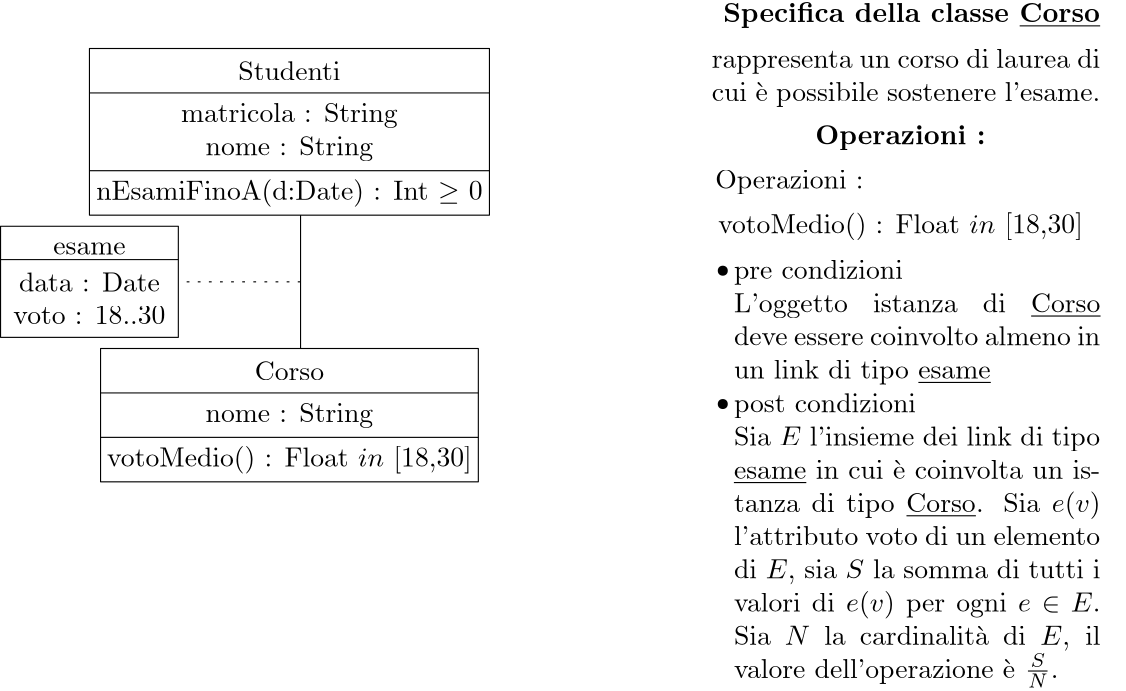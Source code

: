 <?xml version="1.0"?>
<!DOCTYPE ipe SYSTEM "ipe.dtd">
<ipe version="70218" creator="Ipe 7.2.28">
<info created="D:20240311171202" modified="D:20240311205340"/>
<ipestyle name="basic">
<symbol name="arrow/arc(spx)">
<path stroke="sym-stroke" fill="sym-stroke" pen="sym-pen">
0 0 m
-1 0.333 l
-1 -0.333 l
h
</path>
</symbol>
<symbol name="arrow/farc(spx)">
<path stroke="sym-stroke" fill="white" pen="sym-pen">
0 0 m
-1 0.333 l
-1 -0.333 l
h
</path>
</symbol>
<symbol name="arrow/ptarc(spx)">
<path stroke="sym-stroke" fill="sym-stroke" pen="sym-pen">
0 0 m
-1 0.333 l
-0.8 0 l
-1 -0.333 l
h
</path>
</symbol>
<symbol name="arrow/fptarc(spx)">
<path stroke="sym-stroke" fill="white" pen="sym-pen">
0 0 m
-1 0.333 l
-0.8 0 l
-1 -0.333 l
h
</path>
</symbol>
<symbol name="mark/circle(sx)" transformations="translations">
<path fill="sym-stroke">
0.6 0 0 0.6 0 0 e
0.4 0 0 0.4 0 0 e
</path>
</symbol>
<symbol name="mark/disk(sx)" transformations="translations">
<path fill="sym-stroke">
0.6 0 0 0.6 0 0 e
</path>
</symbol>
<symbol name="mark/fdisk(sfx)" transformations="translations">
<group>
<path fill="sym-fill">
0.5 0 0 0.5 0 0 e
</path>
<path fill="sym-stroke" fillrule="eofill">
0.6 0 0 0.6 0 0 e
0.4 0 0 0.4 0 0 e
</path>
</group>
</symbol>
<symbol name="mark/box(sx)" transformations="translations">
<path fill="sym-stroke" fillrule="eofill">
-0.6 -0.6 m
0.6 -0.6 l
0.6 0.6 l
-0.6 0.6 l
h
-0.4 -0.4 m
0.4 -0.4 l
0.4 0.4 l
-0.4 0.4 l
h
</path>
</symbol>
<symbol name="mark/square(sx)" transformations="translations">
<path fill="sym-stroke">
-0.6 -0.6 m
0.6 -0.6 l
0.6 0.6 l
-0.6 0.6 l
h
</path>
</symbol>
<symbol name="mark/fsquare(sfx)" transformations="translations">
<group>
<path fill="sym-fill">
-0.5 -0.5 m
0.5 -0.5 l
0.5 0.5 l
-0.5 0.5 l
h
</path>
<path fill="sym-stroke" fillrule="eofill">
-0.6 -0.6 m
0.6 -0.6 l
0.6 0.6 l
-0.6 0.6 l
h
-0.4 -0.4 m
0.4 -0.4 l
0.4 0.4 l
-0.4 0.4 l
h
</path>
</group>
</symbol>
<symbol name="mark/cross(sx)" transformations="translations">
<group>
<path fill="sym-stroke">
-0.43 -0.57 m
0.57 0.43 l
0.43 0.57 l
-0.57 -0.43 l
h
</path>
<path fill="sym-stroke">
-0.43 0.57 m
0.57 -0.43 l
0.43 -0.57 l
-0.57 0.43 l
h
</path>
</group>
</symbol>
<symbol name="arrow/fnormal(spx)">
<path stroke="sym-stroke" fill="white" pen="sym-pen">
0 0 m
-1 0.333 l
-1 -0.333 l
h
</path>
</symbol>
<symbol name="arrow/pointed(spx)">
<path stroke="sym-stroke" fill="sym-stroke" pen="sym-pen">
0 0 m
-1 0.333 l
-0.8 0 l
-1 -0.333 l
h
</path>
</symbol>
<symbol name="arrow/fpointed(spx)">
<path stroke="sym-stroke" fill="white" pen="sym-pen">
0 0 m
-1 0.333 l
-0.8 0 l
-1 -0.333 l
h
</path>
</symbol>
<symbol name="arrow/linear(spx)">
<path stroke="sym-stroke" pen="sym-pen">
-1 0.333 m
0 0 l
-1 -0.333 l
</path>
</symbol>
<symbol name="arrow/fdouble(spx)">
<path stroke="sym-stroke" fill="white" pen="sym-pen">
0 0 m
-1 0.333 l
-1 -0.333 l
h
-1 0 m
-2 0.333 l
-2 -0.333 l
h
</path>
</symbol>
<symbol name="arrow/double(spx)">
<path stroke="sym-stroke" fill="sym-stroke" pen="sym-pen">
0 0 m
-1 0.333 l
-1 -0.333 l
h
-1 0 m
-2 0.333 l
-2 -0.333 l
h
</path>
</symbol>
<symbol name="arrow/mid-normal(spx)">
<path stroke="sym-stroke" fill="sym-stroke" pen="sym-pen">
0.5 0 m
-0.5 0.333 l
-0.5 -0.333 l
h
</path>
</symbol>
<symbol name="arrow/mid-fnormal(spx)">
<path stroke="sym-stroke" fill="white" pen="sym-pen">
0.5 0 m
-0.5 0.333 l
-0.5 -0.333 l
h
</path>
</symbol>
<symbol name="arrow/mid-pointed(spx)">
<path stroke="sym-stroke" fill="sym-stroke" pen="sym-pen">
0.5 0 m
-0.5 0.333 l
-0.3 0 l
-0.5 -0.333 l
h
</path>
</symbol>
<symbol name="arrow/mid-fpointed(spx)">
<path stroke="sym-stroke" fill="white" pen="sym-pen">
0.5 0 m
-0.5 0.333 l
-0.3 0 l
-0.5 -0.333 l
h
</path>
</symbol>
<symbol name="arrow/mid-double(spx)">
<path stroke="sym-stroke" fill="sym-stroke" pen="sym-pen">
1 0 m
0 0.333 l
0 -0.333 l
h
0 0 m
-1 0.333 l
-1 -0.333 l
h
</path>
</symbol>
<symbol name="arrow/mid-fdouble(spx)">
<path stroke="sym-stroke" fill="white" pen="sym-pen">
1 0 m
0 0.333 l
0 -0.333 l
h
0 0 m
-1 0.333 l
-1 -0.333 l
h
</path>
</symbol>
<anglesize name="22.5 deg" value="22.5"/>
<anglesize name="30 deg" value="30"/>
<anglesize name="45 deg" value="45"/>
<anglesize name="60 deg" value="60"/>
<anglesize name="90 deg" value="90"/>
<arrowsize name="large" value="10"/>
<arrowsize name="small" value="5"/>
<arrowsize name="tiny" value="3"/>
<color name="blue" value="0 0 1"/>
<color name="brown" value="0.647 0.165 0.165"/>
<color name="darkblue" value="0 0 0.545"/>
<color name="darkcyan" value="0 0.545 0.545"/>
<color name="darkgray" value="0.663"/>
<color name="darkgreen" value="0 0.392 0"/>
<color name="darkmagenta" value="0.545 0 0.545"/>
<color name="darkorange" value="1 0.549 0"/>
<color name="darkred" value="0.545 0 0"/>
<color name="gold" value="1 0.843 0"/>
<color name="gray" value="0.745"/>
<color name="green" value="0 1 0"/>
<color name="lightblue" value="0.678 0.847 0.902"/>
<color name="lightcyan" value="0.878 1 1"/>
<color name="lightgray" value="0.827"/>
<color name="lightgreen" value="0.565 0.933 0.565"/>
<color name="lightyellow" value="1 1 0.878"/>
<color name="navy" value="0 0 0.502"/>
<color name="orange" value="1 0.647 0"/>
<color name="pink" value="1 0.753 0.796"/>
<color name="purple" value="0.627 0.125 0.941"/>
<color name="red" value="1 0 0"/>
<color name="seagreen" value="0.18 0.545 0.341"/>
<color name="turquoise" value="0.251 0.878 0.816"/>
<color name="violet" value="0.933 0.51 0.933"/>
<color name="yellow" value="1 1 0"/>
<dashstyle name="dash dot dotted" value="[4 2 1 2 1 2] 0"/>
<dashstyle name="dash dotted" value="[4 2 1 2] 0"/>
<dashstyle name="dashed" value="[4] 0"/>
<dashstyle name="dotted" value="[1 3] 0"/>
<gridsize name="10 pts (~3.5 mm)" value="10"/>
<gridsize name="14 pts (~5 mm)" value="14"/>
<gridsize name="16 pts (~6 mm)" value="16"/>
<gridsize name="20 pts (~7 mm)" value="20"/>
<gridsize name="28 pts (~10 mm)" value="28"/>
<gridsize name="32 pts (~12 mm)" value="32"/>
<gridsize name="4 pts" value="4"/>
<gridsize name="56 pts (~20 mm)" value="56"/>
<gridsize name="8 pts (~3 mm)" value="8"/>
<opacity name="10%" value="0.1"/>
<opacity name="30%" value="0.3"/>
<opacity name="50%" value="0.5"/>
<opacity name="75%" value="0.75"/>
<pen name="fat" value="1.2"/>
<pen name="heavier" value="0.8"/>
<pen name="ultrafat" value="2"/>
<symbolsize name="large" value="5"/>
<symbolsize name="small" value="2"/>
<symbolsize name="tiny" value="1.1"/>
<textsize name="Huge" value="\Huge"/>
<textsize name="LARGE" value="\LARGE"/>
<textsize name="Large" value="\Large"/>
<textsize name="footnote" value="\footnotesize"/>
<textsize name="huge" value="\huge"/>
<textsize name="large" value="\large"/>
<textsize name="script" value="\scriptsize"/>
<textsize name="small" value="\small"/>
<textsize name="tiny" value="\tiny"/>
<textstyle name="center" begin="\begin{center}" end="\end{center}"/>
<textstyle name="item" begin="\begin{itemize}\item{}" end="\end{itemize}"/>
<textstyle name="itemize" begin="\begin{itemize}" end="\end{itemize}"/>
<tiling name="falling" angle="-60" step="4" width="1"/>
<tiling name="rising" angle="30" step="4" width="1"/>
</ipestyle>
<page>
<layer name="alpha"/>
<view layers="alpha" active="alpha"/>
<text layer="alpha" matrix="1 0 0 1 -52 8" transformations="translations" pos="208 752" stroke="black" type="label" width="36.807" height="6.918" depth="0" halign="center" valign="center">Studenti</text>
<text matrix="1 0 0 1 -52 -8" transformations="translations" pos="208 752" stroke="black" type="label" width="78.096" height="6.926" depth="1.93" halign="center" valign="center">matricola : String</text>
<text matrix="1 0 0 1 -52 -20" transformations="translations" pos="208 752" stroke="black" type="label" width="60.357" height="6.815" depth="1.93" halign="center" valign="center">nome : String</text>
<text matrix="1 0 0 1 -52 -36" transformations="translations" pos="208 752" stroke="black" type="label" width="139.118" height="7.473" depth="2.49" halign="center" valign="center">nEsamiFinoA(d:Date) : Int $\ge$ 0</text>
<path matrix="1 0 0 1 -52 8" stroke="black">
136 700 m
136 760 l
280 760 l
280 700 l
h
</path>
<path matrix="1 0 0 1 -52 8" stroke="black">
136 744 m
280 744 l
</path>
<path matrix="1 0 0 1 -52 8" stroke="black">
280 716 m
136 716 l
</path>
<text matrix="1 0 0 1 -52 -100" transformations="translations" pos="208 752" stroke="black" type="label" width="24.99" height="6.808" depth="0" halign="center" valign="center">Corso</text>
<text matrix="1 0 0 1 -52 -116" transformations="translations" pos="208 752" stroke="black" type="label" width="60.357" height="6.815" depth="1.93" halign="center" valign="center">nome : String</text>
<text matrix="1 0 0 1 -52 -132" transformations="translations" pos="208 752" stroke="black" type="label" width="131.316" height="7.473" depth="2.49" halign="center" valign="center">votoMedio() : Float $in$ [18,30]</text>
<path matrix="1 0 0 1 -220 -100" stroke="black">
308 712 m
308 760 l
444 760 l
444 712 l
h
</path>
<path matrix="1 0 0 1 -220 -100" stroke="black">
308 744 m
444 744 l
</path>
<path matrix="1 0 0 1 -220 -100" stroke="black">
444 728 m
308 728 l
</path>
<text matrix="1 0 0 1 -124 -56" transformations="translations" pos="208 752" stroke="black" type="label" width="26.069" height="4.289" depth="0" halign="center" valign="center">esame</text>
<text matrix="1 0 0 1 -124 -68" transformations="translations" pos="208 752" stroke="black" type="label" width="50.782" height="6.918" depth="0" halign="center" valign="center">data : Date</text>
<text matrix="1 0 0 1 -124 -80" transformations="translations" pos="208 752" stroke="black" type="label" width="54.795" height="6.42" depth="0" halign="center" valign="center">voto : 18..30</text>
<path matrix="1 0 0 1 -100 4" stroke="black">
152 688 m
216 688 l
</path>
<path matrix="1 0 0 1 -100 4" stroke="black">
152 660 m
152 700 l
216 700 l
216 660 l
h
</path>
<path stroke="black">
160 708 m
160 660 l
</path>
<path stroke="black" dash="dotted">
160 684 m
116 684 l
</path>
<text matrix="1 0 0 1 172 28" transformations="translations" pos="208 752" stroke="black" type="label" width="135.71" height="6.921" depth="1.99" halign="center" valign="center">\textbf{Specifica della classe \underline{Corso}}</text>
<text transformations="translations" pos="308 768" stroke="black" type="minipage" width="140" height="12.891" depth="7.92" valign="top">rappresenta un corso di laurea di cui è possibile 
sostenere l&apos;esame.</text>
<text matrix="1 0 0 1 168 -16" transformations="translations" pos="208 752" stroke="black" type="label" width="61.381" height="6.926" depth="1.93" halign="center" valign="center">\textbf{Operazioni :}</text>
<text matrix="1 0 0 1 128 -32" transformations="translations" pos="208 752" stroke="black" type="label" width="53.439" height="6.815" depth="1.93" halign="center" valign="center">Operazioni :</text>
<text matrix="1 0 0 1 168 -48" transformations="translations" pos="208 752" stroke="black" type="label" width="131.316" height="7.473" depth="2.49" halign="center" valign="center">votoMedio() : Float $in$ [18,30]</text>
<text matrix="1 0 0 1 4 0" transformations="translations" pos="312 692" stroke="black" type="minipage" width="140" height="6.926" depth="1.93" valign="top">pre condizioni </text>
<use name="mark/disk(sx)" pos="312 688" size="normal" stroke="black"/>
<text transformations="translations" pos="316 680" stroke="black" type="minipage" width="132" height="18.891" depth="13.93" valign="top">L&apos;oggetto istanza di \underline{Corso} deve essere 
coinvolto almeno in un link di tipo \underline{esame}</text>
<text matrix="1 0 0 1 4 -48" transformations="translations" pos="312 692" stroke="black" type="minipage" width="140" height="6.926" depth="1.93" valign="top">post condizioni </text>
<use matrix="1 0 0 1 0 -48" name="mark/disk(sx)" pos="312 688" size="normal" stroke="black"/>
<text matrix="1 0 0 1 0 -48" transformations="translations" pos="316 680" stroke="black" type="minipage" width="132" height="49.46" depth="44.58" valign="top">Sia $E$ l&apos;insieme dei link di tipo \underline{esame} in cui è coinvolta un istanza 
di tipo \underline{Corso}. Sia $e(v)$ l&apos;attributo voto di un elemento di $E$,  sia $S$ la somma di tutti i valori di  $e(v)$ per ogni $e\in E$. Sia $N$ la 
cardinalità di $E$, il valore dell&apos;operazione è $\frac{S}{N}$.</text>
</page>
</ipe>
